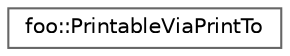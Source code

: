 digraph "Graphical Class Hierarchy"
{
 // LATEX_PDF_SIZE
  bgcolor="transparent";
  edge [fontname=Helvetica,fontsize=10,labelfontname=Helvetica,labelfontsize=10];
  node [fontname=Helvetica,fontsize=10,shape=box,height=0.2,width=0.4];
  rankdir="LR";
  Node0 [id="Node000000",label="foo::PrintableViaPrintTo",height=0.2,width=0.4,color="grey40", fillcolor="white", style="filled",URL="$structfoo_1_1PrintableViaPrintTo.html",tooltip=" "];
}
